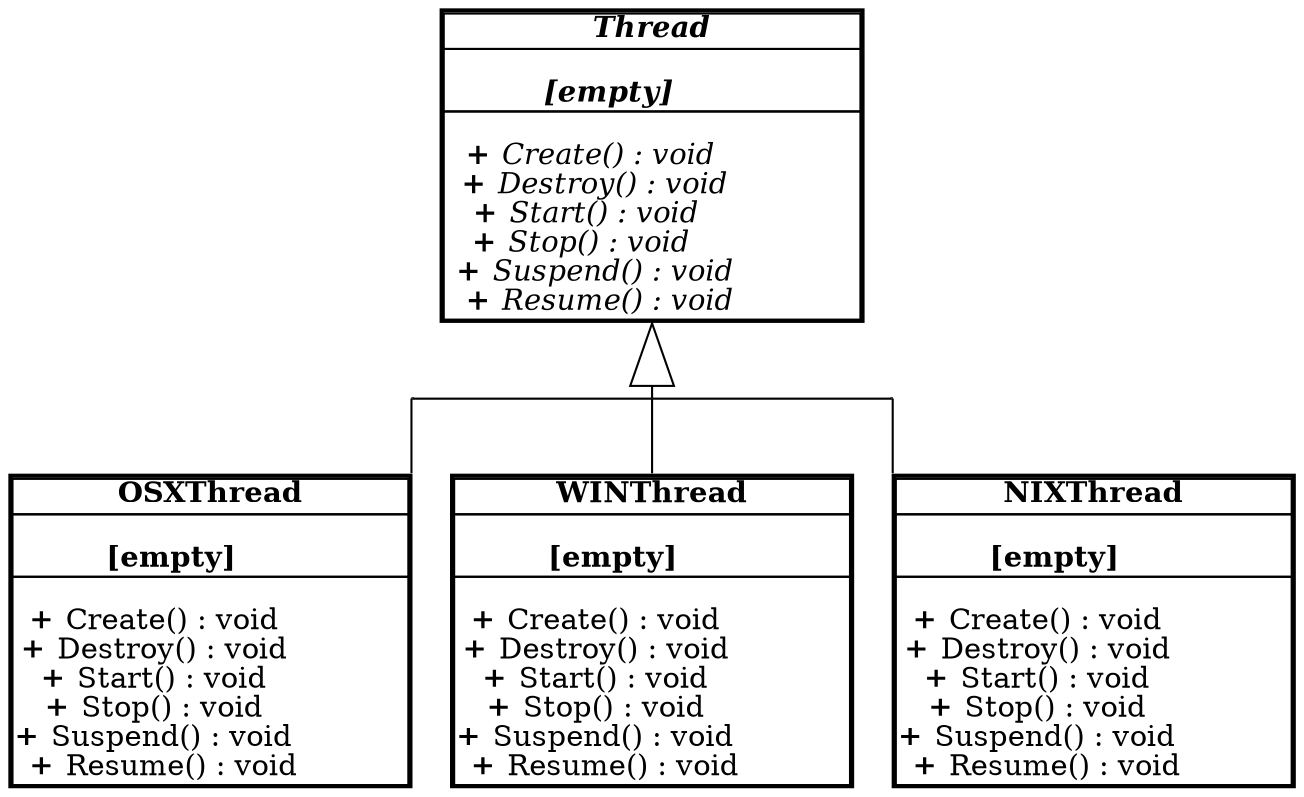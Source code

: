 digraph G{
  graph [ splines="ortho"]

  IThread [
    shape=none;
    margin=0;
    label=
    <<table border="2" cellborder="1" cellspacing="0" cellpadding="0">
      <tr attribute="class name">
        <td align="center"><b><i>Thread</i></b></td>
      </tr>
      <tr attribute="class data">
        <td align="center">
          <br/><i> <b> [empty] </b> </i> 
        </td>
      </tr>
      <tr attribute="class operations">
          <td align="left">
            <br/><i> <b>+</b> Create() : void  </i>
            <br/><i> <b>+</b> Destroy() : void </i>
            <br/><i> <b>+</b> Start() : void   </i>
            <br/><i> <b>+</b> Stop() : void    </i>
            <br/><i> <b>+</b> Suspend() : void </i>
            <br/><i> <b>+</b> Resume() : void  </i>
          </td>
      </tr>
    </table>>;
  ];
  OSXThread [
    shape=none;
    margin=0;
    label=
    <<table border="2" cellborder="1" cellspacing="0" cellpadding="0">
      <tr attribute="class name">
        <td align="center"><b>OSXThread</b></td>
      </tr>
      <tr attribute="class data">
        <td align="center">
          <br/><b> [empty] </b>
        </td>
      </tr>
      <tr attribute="class operations">
          <td align="left">
            <br/><b>+</b> Create() : void
            <br/><b>+</b> Destroy() : void
            <br/><b>+</b> Start() : void
            <br/><b>+</b> Stop() : void
            <br/><b>+</b> Suspend() : void
            <br/><b>+</b> Resume() : void
          </td>
      </tr>
    </table>>;
  ];
  WINThread [
    shape=none;
    margin=0;
    label=
    <<table border="2" cellborder="1" cellspacing="0" cellpadding="0">
      <tr attribute="class name">
        <td align="center"><b>WINThread</b></td>
      </tr>
      <tr attribute="class data">
        <td align="center">
          <br/><b> [empty] </b>
        </td>
      </tr>
      <tr attribute="class operations">
          <td align="left">
            <br/><b>+</b> Create() : void
            <br/><b>+</b> Destroy() : void
            <br/><b>+</b> Start() : void
            <br/><b>+</b> Stop() : void
            <br/><b>+</b> Suspend() : void
            <br/><b>+</b> Resume() : void
          </td>
      </tr>
    </table>>;
  ];

  NIXThread [
    shape=none;
    margin=0;
    label=
    <<table border="2" cellborder="1" cellspacing="0" cellpadding="0">
      <tr attribute="class name">
        <td align="center"><b>NIXThread</b></td>
      </tr>
      <tr attribute="class data">
        <td align="center">
          <br/><b> [empty] </b>
        </td>
      </tr>
      <tr attribute="class operations">
          <td align="left">
            <br/><b>+</b> Create() : void
            <br/><b>+</b> Destroy() : void
            <br/><b>+</b> Start() : void
            <br/><b>+</b> Stop() : void
            <br/><b>+</b> Suspend() : void
            <br/><b>+</b> Resume() : void
          </td>
      </tr>
    </table>>;
  ];
  edge [
    arrowhead="empty"
  ]

  {rank=same node[shape=point width=0.005] x->y->z [dir=none]}

  IThread->y[dir=back arrowtail=onormal arrowsize=3] 
  x -> OSXThread[dir=none]
  y -> WINThread[dir=none]
  z -> NIXThread[dir=none]
}
